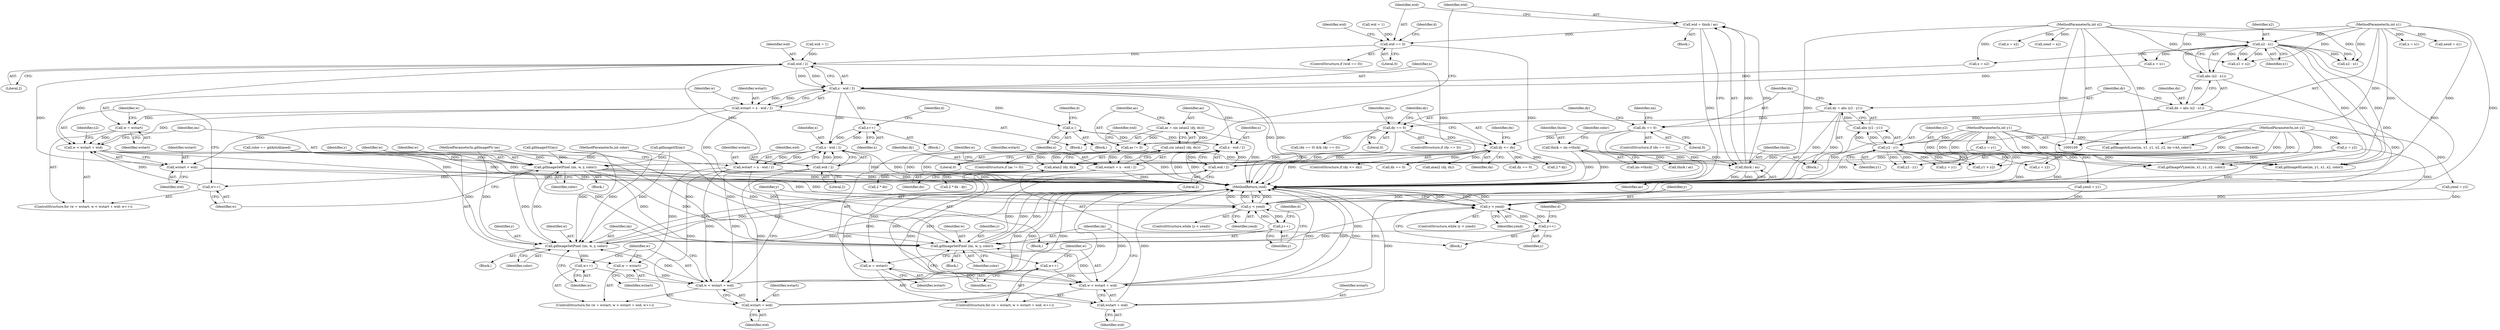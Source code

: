 digraph "0_php-src_c395c6e5d7e8df37a21265ff76e48fe75ceb5ae6?w=1_4@integer" {
"1000458" [label="(Call,wid = thick / as)"];
"1000460" [label="(Call,thick / as)"];
"1000132" [label="(Call,thick = im->thick)"];
"1000454" [label="(Call,as != 0)"];
"1000447" [label="(Call,as = sin (atan2 (dy, dx)))"];
"1000449" [label="(Call,sin (atan2 (dy, dx)))"];
"1000450" [label="(Call,atan2 (dy, dx))"];
"1000218" [label="(Call,dy <= dx)"];
"1000206" [label="(Call,dy == 0)"];
"1000186" [label="(Call,dy = abs (y2 - y1))"];
"1000188" [label="(Call,abs (y2 - y1))"];
"1000189" [label="(Call,y2 - y1)"];
"1000114" [label="(MethodParameterIn,int y2)"];
"1000112" [label="(MethodParameterIn,int y1)"];
"1000193" [label="(Call,dx == 0)"];
"1000180" [label="(Call,dx = abs (x2 - x1))"];
"1000182" [label="(Call,abs (x2 - x1))"];
"1000183" [label="(Call,x2 - x1)"];
"1000113" [label="(MethodParameterIn,int x2)"];
"1000111" [label="(MethodParameterIn,int x1)"];
"1000469" [label="(Call,wid == 0)"];
"1000531" [label="(Call,wid / 2)"];
"1000529" [label="(Call,x - wid / 2)"];
"1000527" [label="(Call,wstart = x - wid / 2)"];
"1000535" [label="(Call,w = wstart)"];
"1000538" [label="(Call,w < wstart + wid)"];
"1000546" [label="(Call,gdImageSetPixel (im, w, y, color))"];
"1000543" [label="(Call,w++)"];
"1000561" [label="(Call,y < yend)"];
"1000565" [label="(Call,y++)"];
"1000601" [label="(Call,gdImageSetPixel (im, w, y, color))"];
"1000598" [label="(Call,w++)"];
"1000593" [label="(Call,w < wstart + wid)"];
"1000609" [label="(Call,y < yend)"];
"1000613" [label="(Call,y++)"];
"1000649" [label="(Call,gdImageSetPixel (im, w, y, color))"];
"1000646" [label="(Call,w++)"];
"1000641" [label="(Call,w < wstart + wid)"];
"1000540" [label="(Call,wstart + wid)"];
"1000577" [label="(Call,x++)"];
"1000584" [label="(Call,x - wid / 2)"];
"1000582" [label="(Call,wstart = x - wid / 2)"];
"1000590" [label="(Call,w = wstart)"];
"1000595" [label="(Call,wstart + wid)"];
"1000625" [label="(Call,x--)"];
"1000632" [label="(Call,x - wid / 2)"];
"1000630" [label="(Call,wstart = x - wid / 2)"];
"1000638" [label="(Call,w = wstart)"];
"1000643" [label="(Call,wstart + wid)"];
"1000586" [label="(Call,wid / 2)"];
"1000634" [label="(Call,wid / 2)"];
"1000547" [label="(Identifier,im)"];
"1000639" [label="(Identifier,w)"];
"1000479" [label="(Call,2 * dx)"];
"1000195" [label="(Literal,0)"];
"1000600" [label="(Block,)"];
"1000563" [label="(Identifier,yend)"];
"1000110" [label="(MethodParameterIn,gdImagePtr im)"];
"1000583" [label="(Identifier,wstart)"];
"1000641" [label="(Call,w < wstart + wid)"];
"1000225" [label="(Identifier,dx)"];
"1000633" [label="(Identifier,x)"];
"1000450" [label="(Call,atan2 (dy, dx))"];
"1000649" [label="(Call,gdImageSetPixel (im, w, y, color))"];
"1000113" [label="(MethodParameterIn,int x2)"];
"1000604" [label="(Identifier,y)"];
"1000132" [label="(Call,thick = im->thick)"];
"1000180" [label="(Call,dx = abs (x2 - x1))"];
"1000653" [label="(Identifier,color)"];
"1000314" [label="(Call,xend = x2)"];
"1000543" [label="(Call,w++)"];
"1000585" [label="(Identifier,x)"];
"1000116" [label="(Block,)"];
"1000219" [label="(Identifier,dy)"];
"1000194" [label="(Identifier,dx)"];
"1000198" [label="(Identifier,im)"];
"1000176" [label="(Call,gdImageSY(im))"];
"1000580" [label="(Identifier,d)"];
"1000634" [label="(Call,wid / 2)"];
"1000469" [label="(Call,wid == 0)"];
"1000528" [label="(Identifier,wstart)"];
"1000632" [label="(Call,x - wid / 2)"];
"1000546" [label="(Call,gdImageSetPixel (im, w, y, color))"];
"1000603" [label="(Identifier,w)"];
"1000624" [label="(Block,)"];
"1000457" [label="(Block,)"];
"1000458" [label="(Call,wid = thick / as)"];
"1000188" [label="(Call,abs (y2 - y1))"];
"1000181" [label="(Identifier,dx)"];
"1000596" [label="(Identifier,wstart)"];
"1000654" [label="(MethodReturn,void)"];
"1000224" [label="(Call,dx == 0)"];
"1000587" [label="(Identifier,wid)"];
"1000182" [label="(Call,abs (x2 - x1))"];
"1000447" [label="(Call,as = sin (atan2 (dy, dx)))"];
"1000549" [label="(Identifier,y)"];
"1000534" [label="(ControlStructure,for (w = wstart; w < wstart + wid; w++))"];
"1000530" [label="(Identifier,x)"];
"1000595" [label="(Call,wstart + wid)"];
"1000240" [label="(Call,atan2 (dy, dx))"];
"1000594" [label="(Identifier,w)"];
"1000207" [label="(Identifier,dy)"];
"1000561" [label="(Call,y < yend)"];
"1000193" [label="(Call,dx == 0)"];
"1000651" [label="(Identifier,w)"];
"1000449" [label="(Call,sin (atan2 (dy, dx)))"];
"1000588" [label="(Literal,2)"];
"1000584" [label="(Call,x - wid / 2)"];
"1000496" [label="(Call,y1 > y2)"];
"1000544" [label="(Identifier,w)"];
"1000527" [label="(Call,wstart = x - wid / 2)"];
"1000545" [label="(Block,)"];
"1000636" [label="(Literal,2)"];
"1000536" [label="(Identifier,w)"];
"1000115" [label="(MethodParameterIn,int color)"];
"1000529" [label="(Call,x - wid / 2)"];
"1000532" [label="(Identifier,wid)"];
"1000220" [label="(Identifier,dx)"];
"1000474" [label="(Identifier,wid)"];
"1000593" [label="(Call,w < wstart + wid)"];
"1000503" [label="(Call,x = x2)"];
"1000644" [label="(Identifier,wstart)"];
"1000286" [label="(Call,x1 > x2)"];
"1000455" [label="(Identifier,as)"];
"1000111" [label="(MethodParameterIn,int x1)"];
"1000548" [label="(Identifier,w)"];
"1000133" [label="(Identifier,thick)"];
"1000227" [label="(Call,dy == 0)"];
"1000269" [label="(Call,2 * dy)"];
"1000531" [label="(Call,wid / 2)"];
"1000533" [label="(Literal,2)"];
"1000652" [label="(Identifier,y)"];
"1000538" [label="(Call,w < wstart + wid)"];
"1000578" [label="(Identifier,x)"];
"1000139" [label="(Identifier,color)"];
"1000456" [label="(Literal,0)"];
"1000592" [label="(Identifier,wstart)"];
"1000250" [label="(Call,thick / ac)"];
"1000576" [label="(Block,)"];
"1000613" [label="(Call,y++)"];
"1000191" [label="(Identifier,y1)"];
"1000612" [label="(Block,)"];
"1000608" [label="(ControlStructure,while (y < yend))"];
"1000192" [label="(ControlStructure,if (dx == 0))"];
"1000614" [label="(Identifier,y)"];
"1000647" [label="(Identifier,w)"];
"1000650" [label="(Identifier,im)"];
"1000555" [label="(Identifier,x2)"];
"1000206" [label="(Call,dy == 0)"];
"1000597" [label="(Identifier,wid)"];
"1000451" [label="(Identifier,dy)"];
"1000478" [label="(Call,2 * dx - dy)"];
"1000611" [label="(Identifier,yend)"];
"1000187" [label="(Identifier,dy)"];
"1000617" [label="(Identifier,d)"];
"1000640" [label="(Identifier,wstart)"];
"1000569" [label="(Identifier,d)"];
"1000473" [label="(Call,wid = 1)"];
"1000305" [label="(Call,x = x1)"];
"1000542" [label="(Identifier,wid)"];
"1000112" [label="(MethodParameterIn,int y1)"];
"1000218" [label="(Call,dy <= dx)"];
"1000164" [label="(Call,gdImageSX(im))"];
"1000582" [label="(Call,wstart = x - wid / 2)"];
"1000645" [label="(Identifier,wid)"];
"1000554" [label="(Call,x2 - x1)"];
"1000308" [label="(Call,y = y1)"];
"1000539" [label="(Identifier,w)"];
"1000577" [label="(Call,x++)"];
"1000465" [label="(Call,wid = 1)"];
"1000628" [label="(Identifier,d)"];
"1000197" [label="(Call,gdImageVLine(im, x1, y1, y2, color))"];
"1000470" [label="(Identifier,wid)"];
"1000630" [label="(Call,wstart = x - wid / 2)"];
"1000184" [label="(Identifier,x2)"];
"1000468" [label="(ControlStructure,if (wid == 0))"];
"1000471" [label="(Literal,0)"];
"1000500" [label="(Call,y = y2)"];
"1000625" [label="(Call,x--)"];
"1000638" [label="(Call,w = wstart)"];
"1000601" [label="(Call,gdImageSetPixel (im, w, y, color))"];
"1000643" [label="(Call,wstart + wid)"];
"1000631" [label="(Identifier,wstart)"];
"1000300" [label="(Call,xend = x1)"];
"1000186" [label="(Call,dy = abs (y2 - y1))"];
"1000293" [label="(Call,y = y2)"];
"1000521" [label="(Call,yend = y2)"];
"1000190" [label="(Identifier,y2)"];
"1000626" [label="(Identifier,x)"];
"1000453" [label="(ControlStructure,if (as != 0))"];
"1000562" [label="(Identifier,y)"];
"1000138" [label="(Call,color == gdAntiAliased)"];
"1000477" [label="(Identifier,d)"];
"1000223" [label="(Call,(dx == 0) && (dy == 0))"];
"1000208" [label="(Literal,0)"];
"1000646" [label="(Call,w++)"];
"1000590" [label="(Call,w = wstart)"];
"1000185" [label="(Identifier,x1)"];
"1000565" [label="(Call,y++)"];
"1000211" [label="(Identifier,im)"];
"1000541" [label="(Identifier,wstart)"];
"1000610" [label="(Identifier,y)"];
"1000183" [label="(Call,x2 - x1)"];
"1000290" [label="(Call,x = x2)"];
"1000114" [label="(MethodParameterIn,int y2)"];
"1000535" [label="(Call,w = wstart)"];
"1000589" [label="(ControlStructure,for (w = wstart; w < wstart + wid; w++))"];
"1000462" [label="(Identifier,as)"];
"1000506" [label="(Call,yend = y1)"];
"1000459" [label="(Identifier,wid)"];
"1000566" [label="(Identifier,y)"];
"1000515" [label="(Call,y = y1)"];
"1000550" [label="(Identifier,color)"];
"1000598" [label="(Call,w++)"];
"1000642" [label="(Identifier,w)"];
"1000205" [label="(ControlStructure,if (dy == 0))"];
"1000605" [label="(Identifier,color)"];
"1000609" [label="(Call,y < yend)"];
"1000452" [label="(Identifier,dx)"];
"1000586" [label="(Call,wid / 2)"];
"1000454" [label="(Call,as != 0)"];
"1000466" [label="(Identifier,wid)"];
"1000648" [label="(Block,)"];
"1000448" [label="(Identifier,as)"];
"1000210" [label="(Call,gdImageHLine(im, y1, x1, x2, color))"];
"1000560" [label="(ControlStructure,while (y < yend))"];
"1000518" [label="(Call,x = x1)"];
"1000599" [label="(Identifier,w)"];
"1000537" [label="(Identifier,wstart)"];
"1000142" [label="(Call,gdImageAALine(im, x1, y1, x2, y2, im->AA_color))"];
"1000591" [label="(Identifier,w)"];
"1000635" [label="(Identifier,wid)"];
"1000344" [label="(Call,y2 - y1)"];
"1000540" [label="(Call,wstart + wid)"];
"1000217" [label="(ControlStructure,if (dy <= dx))"];
"1000460" [label="(Call,thick / as)"];
"1000445" [label="(Block,)"];
"1000602" [label="(Identifier,im)"];
"1000461" [label="(Identifier,thick)"];
"1000564" [label="(Block,)"];
"1000189" [label="(Call,y2 - y1)"];
"1000637" [label="(ControlStructure,for (w = wstart; w < wstart + wid; w++))"];
"1000134" [label="(Call,im->thick)"];
"1000458" -> "1000457"  [label="AST: "];
"1000458" -> "1000460"  [label="CFG: "];
"1000459" -> "1000458"  [label="AST: "];
"1000460" -> "1000458"  [label="AST: "];
"1000470" -> "1000458"  [label="CFG: "];
"1000458" -> "1000654"  [label="DDG: "];
"1000460" -> "1000458"  [label="DDG: "];
"1000460" -> "1000458"  [label="DDG: "];
"1000458" -> "1000469"  [label="DDG: "];
"1000460" -> "1000462"  [label="CFG: "];
"1000461" -> "1000460"  [label="AST: "];
"1000462" -> "1000460"  [label="AST: "];
"1000460" -> "1000654"  [label="DDG: "];
"1000460" -> "1000654"  [label="DDG: "];
"1000132" -> "1000460"  [label="DDG: "];
"1000454" -> "1000460"  [label="DDG: "];
"1000132" -> "1000116"  [label="AST: "];
"1000132" -> "1000134"  [label="CFG: "];
"1000133" -> "1000132"  [label="AST: "];
"1000134" -> "1000132"  [label="AST: "];
"1000139" -> "1000132"  [label="CFG: "];
"1000132" -> "1000654"  [label="DDG: "];
"1000132" -> "1000654"  [label="DDG: "];
"1000132" -> "1000250"  [label="DDG: "];
"1000454" -> "1000453"  [label="AST: "];
"1000454" -> "1000456"  [label="CFG: "];
"1000455" -> "1000454"  [label="AST: "];
"1000456" -> "1000454"  [label="AST: "];
"1000459" -> "1000454"  [label="CFG: "];
"1000466" -> "1000454"  [label="CFG: "];
"1000454" -> "1000654"  [label="DDG: "];
"1000454" -> "1000654"  [label="DDG: "];
"1000447" -> "1000454"  [label="DDG: "];
"1000447" -> "1000445"  [label="AST: "];
"1000447" -> "1000449"  [label="CFG: "];
"1000448" -> "1000447"  [label="AST: "];
"1000449" -> "1000447"  [label="AST: "];
"1000455" -> "1000447"  [label="CFG: "];
"1000447" -> "1000654"  [label="DDG: "];
"1000449" -> "1000447"  [label="DDG: "];
"1000449" -> "1000450"  [label="CFG: "];
"1000450" -> "1000449"  [label="AST: "];
"1000449" -> "1000654"  [label="DDG: "];
"1000450" -> "1000449"  [label="DDG: "];
"1000450" -> "1000449"  [label="DDG: "];
"1000450" -> "1000452"  [label="CFG: "];
"1000451" -> "1000450"  [label="AST: "];
"1000452" -> "1000450"  [label="AST: "];
"1000218" -> "1000450"  [label="DDG: "];
"1000218" -> "1000450"  [label="DDG: "];
"1000450" -> "1000479"  [label="DDG: "];
"1000450" -> "1000478"  [label="DDG: "];
"1000218" -> "1000217"  [label="AST: "];
"1000218" -> "1000220"  [label="CFG: "];
"1000219" -> "1000218"  [label="AST: "];
"1000220" -> "1000218"  [label="AST: "];
"1000225" -> "1000218"  [label="CFG: "];
"1000448" -> "1000218"  [label="CFG: "];
"1000218" -> "1000654"  [label="DDG: "];
"1000206" -> "1000218"  [label="DDG: "];
"1000193" -> "1000218"  [label="DDG: "];
"1000218" -> "1000224"  [label="DDG: "];
"1000218" -> "1000227"  [label="DDG: "];
"1000218" -> "1000240"  [label="DDG: "];
"1000218" -> "1000269"  [label="DDG: "];
"1000206" -> "1000205"  [label="AST: "];
"1000206" -> "1000208"  [label="CFG: "];
"1000207" -> "1000206"  [label="AST: "];
"1000208" -> "1000206"  [label="AST: "];
"1000211" -> "1000206"  [label="CFG: "];
"1000219" -> "1000206"  [label="CFG: "];
"1000206" -> "1000654"  [label="DDG: "];
"1000206" -> "1000654"  [label="DDG: "];
"1000186" -> "1000206"  [label="DDG: "];
"1000206" -> "1000223"  [label="DDG: "];
"1000186" -> "1000116"  [label="AST: "];
"1000186" -> "1000188"  [label="CFG: "];
"1000187" -> "1000186"  [label="AST: "];
"1000188" -> "1000186"  [label="AST: "];
"1000194" -> "1000186"  [label="CFG: "];
"1000186" -> "1000654"  [label="DDG: "];
"1000186" -> "1000654"  [label="DDG: "];
"1000188" -> "1000186"  [label="DDG: "];
"1000188" -> "1000189"  [label="CFG: "];
"1000189" -> "1000188"  [label="AST: "];
"1000188" -> "1000654"  [label="DDG: "];
"1000189" -> "1000188"  [label="DDG: "];
"1000189" -> "1000188"  [label="DDG: "];
"1000189" -> "1000191"  [label="CFG: "];
"1000190" -> "1000189"  [label="AST: "];
"1000191" -> "1000189"  [label="AST: "];
"1000189" -> "1000654"  [label="DDG: "];
"1000114" -> "1000189"  [label="DDG: "];
"1000112" -> "1000189"  [label="DDG: "];
"1000189" -> "1000197"  [label="DDG: "];
"1000189" -> "1000197"  [label="DDG: "];
"1000189" -> "1000210"  [label="DDG: "];
"1000189" -> "1000293"  [label="DDG: "];
"1000189" -> "1000308"  [label="DDG: "];
"1000189" -> "1000344"  [label="DDG: "];
"1000189" -> "1000344"  [label="DDG: "];
"1000189" -> "1000496"  [label="DDG: "];
"1000189" -> "1000496"  [label="DDG: "];
"1000114" -> "1000109"  [label="AST: "];
"1000114" -> "1000654"  [label="DDG: "];
"1000114" -> "1000142"  [label="DDG: "];
"1000114" -> "1000197"  [label="DDG: "];
"1000114" -> "1000293"  [label="DDG: "];
"1000114" -> "1000344"  [label="DDG: "];
"1000114" -> "1000496"  [label="DDG: "];
"1000114" -> "1000500"  [label="DDG: "];
"1000114" -> "1000521"  [label="DDG: "];
"1000112" -> "1000109"  [label="AST: "];
"1000112" -> "1000654"  [label="DDG: "];
"1000112" -> "1000142"  [label="DDG: "];
"1000112" -> "1000197"  [label="DDG: "];
"1000112" -> "1000210"  [label="DDG: "];
"1000112" -> "1000308"  [label="DDG: "];
"1000112" -> "1000344"  [label="DDG: "];
"1000112" -> "1000496"  [label="DDG: "];
"1000112" -> "1000506"  [label="DDG: "];
"1000112" -> "1000515"  [label="DDG: "];
"1000193" -> "1000192"  [label="AST: "];
"1000193" -> "1000195"  [label="CFG: "];
"1000194" -> "1000193"  [label="AST: "];
"1000195" -> "1000193"  [label="AST: "];
"1000198" -> "1000193"  [label="CFG: "];
"1000207" -> "1000193"  [label="CFG: "];
"1000193" -> "1000654"  [label="DDG: "];
"1000193" -> "1000654"  [label="DDG: "];
"1000180" -> "1000193"  [label="DDG: "];
"1000180" -> "1000116"  [label="AST: "];
"1000180" -> "1000182"  [label="CFG: "];
"1000181" -> "1000180"  [label="AST: "];
"1000182" -> "1000180"  [label="AST: "];
"1000187" -> "1000180"  [label="CFG: "];
"1000180" -> "1000654"  [label="DDG: "];
"1000182" -> "1000180"  [label="DDG: "];
"1000182" -> "1000183"  [label="CFG: "];
"1000183" -> "1000182"  [label="AST: "];
"1000182" -> "1000654"  [label="DDG: "];
"1000183" -> "1000182"  [label="DDG: "];
"1000183" -> "1000182"  [label="DDG: "];
"1000183" -> "1000185"  [label="CFG: "];
"1000184" -> "1000183"  [label="AST: "];
"1000185" -> "1000183"  [label="AST: "];
"1000183" -> "1000654"  [label="DDG: "];
"1000113" -> "1000183"  [label="DDG: "];
"1000111" -> "1000183"  [label="DDG: "];
"1000183" -> "1000197"  [label="DDG: "];
"1000183" -> "1000210"  [label="DDG: "];
"1000183" -> "1000210"  [label="DDG: "];
"1000183" -> "1000286"  [label="DDG: "];
"1000183" -> "1000286"  [label="DDG: "];
"1000183" -> "1000503"  [label="DDG: "];
"1000183" -> "1000518"  [label="DDG: "];
"1000183" -> "1000554"  [label="DDG: "];
"1000183" -> "1000554"  [label="DDG: "];
"1000113" -> "1000109"  [label="AST: "];
"1000113" -> "1000654"  [label="DDG: "];
"1000113" -> "1000142"  [label="DDG: "];
"1000113" -> "1000210"  [label="DDG: "];
"1000113" -> "1000286"  [label="DDG: "];
"1000113" -> "1000290"  [label="DDG: "];
"1000113" -> "1000314"  [label="DDG: "];
"1000113" -> "1000503"  [label="DDG: "];
"1000113" -> "1000554"  [label="DDG: "];
"1000111" -> "1000109"  [label="AST: "];
"1000111" -> "1000654"  [label="DDG: "];
"1000111" -> "1000142"  [label="DDG: "];
"1000111" -> "1000197"  [label="DDG: "];
"1000111" -> "1000210"  [label="DDG: "];
"1000111" -> "1000286"  [label="DDG: "];
"1000111" -> "1000300"  [label="DDG: "];
"1000111" -> "1000305"  [label="DDG: "];
"1000111" -> "1000518"  [label="DDG: "];
"1000111" -> "1000554"  [label="DDG: "];
"1000469" -> "1000468"  [label="AST: "];
"1000469" -> "1000471"  [label="CFG: "];
"1000470" -> "1000469"  [label="AST: "];
"1000471" -> "1000469"  [label="AST: "];
"1000474" -> "1000469"  [label="CFG: "];
"1000477" -> "1000469"  [label="CFG: "];
"1000469" -> "1000654"  [label="DDG: "];
"1000465" -> "1000469"  [label="DDG: "];
"1000469" -> "1000531"  [label="DDG: "];
"1000531" -> "1000529"  [label="AST: "];
"1000531" -> "1000533"  [label="CFG: "];
"1000532" -> "1000531"  [label="AST: "];
"1000533" -> "1000531"  [label="AST: "];
"1000529" -> "1000531"  [label="CFG: "];
"1000531" -> "1000529"  [label="DDG: "];
"1000531" -> "1000529"  [label="DDG: "];
"1000473" -> "1000531"  [label="DDG: "];
"1000531" -> "1000538"  [label="DDG: "];
"1000531" -> "1000540"  [label="DDG: "];
"1000531" -> "1000586"  [label="DDG: "];
"1000531" -> "1000634"  [label="DDG: "];
"1000529" -> "1000527"  [label="AST: "];
"1000530" -> "1000529"  [label="AST: "];
"1000527" -> "1000529"  [label="CFG: "];
"1000529" -> "1000654"  [label="DDG: "];
"1000529" -> "1000654"  [label="DDG: "];
"1000529" -> "1000527"  [label="DDG: "];
"1000529" -> "1000527"  [label="DDG: "];
"1000518" -> "1000529"  [label="DDG: "];
"1000503" -> "1000529"  [label="DDG: "];
"1000529" -> "1000577"  [label="DDG: "];
"1000529" -> "1000584"  [label="DDG: "];
"1000529" -> "1000625"  [label="DDG: "];
"1000529" -> "1000632"  [label="DDG: "];
"1000527" -> "1000445"  [label="AST: "];
"1000528" -> "1000527"  [label="AST: "];
"1000536" -> "1000527"  [label="CFG: "];
"1000527" -> "1000654"  [label="DDG: "];
"1000527" -> "1000535"  [label="DDG: "];
"1000527" -> "1000538"  [label="DDG: "];
"1000527" -> "1000540"  [label="DDG: "];
"1000535" -> "1000534"  [label="AST: "];
"1000535" -> "1000537"  [label="CFG: "];
"1000536" -> "1000535"  [label="AST: "];
"1000537" -> "1000535"  [label="AST: "];
"1000539" -> "1000535"  [label="CFG: "];
"1000535" -> "1000538"  [label="DDG: "];
"1000538" -> "1000534"  [label="AST: "];
"1000538" -> "1000540"  [label="CFG: "];
"1000539" -> "1000538"  [label="AST: "];
"1000540" -> "1000538"  [label="AST: "];
"1000547" -> "1000538"  [label="CFG: "];
"1000555" -> "1000538"  [label="CFG: "];
"1000538" -> "1000654"  [label="DDG: "];
"1000538" -> "1000654"  [label="DDG: "];
"1000538" -> "1000654"  [label="DDG: "];
"1000543" -> "1000538"  [label="DDG: "];
"1000538" -> "1000546"  [label="DDG: "];
"1000546" -> "1000545"  [label="AST: "];
"1000546" -> "1000550"  [label="CFG: "];
"1000547" -> "1000546"  [label="AST: "];
"1000548" -> "1000546"  [label="AST: "];
"1000549" -> "1000546"  [label="AST: "];
"1000550" -> "1000546"  [label="AST: "];
"1000544" -> "1000546"  [label="CFG: "];
"1000546" -> "1000654"  [label="DDG: "];
"1000546" -> "1000654"  [label="DDG: "];
"1000546" -> "1000654"  [label="DDG: "];
"1000546" -> "1000543"  [label="DDG: "];
"1000176" -> "1000546"  [label="DDG: "];
"1000164" -> "1000546"  [label="DDG: "];
"1000110" -> "1000546"  [label="DDG: "];
"1000515" -> "1000546"  [label="DDG: "];
"1000500" -> "1000546"  [label="DDG: "];
"1000138" -> "1000546"  [label="DDG: "];
"1000115" -> "1000546"  [label="DDG: "];
"1000546" -> "1000561"  [label="DDG: "];
"1000546" -> "1000601"  [label="DDG: "];
"1000546" -> "1000601"  [label="DDG: "];
"1000546" -> "1000609"  [label="DDG: "];
"1000546" -> "1000649"  [label="DDG: "];
"1000546" -> "1000649"  [label="DDG: "];
"1000543" -> "1000534"  [label="AST: "];
"1000543" -> "1000544"  [label="CFG: "];
"1000544" -> "1000543"  [label="AST: "];
"1000539" -> "1000543"  [label="CFG: "];
"1000561" -> "1000560"  [label="AST: "];
"1000561" -> "1000563"  [label="CFG: "];
"1000562" -> "1000561"  [label="AST: "];
"1000563" -> "1000561"  [label="AST: "];
"1000566" -> "1000561"  [label="CFG: "];
"1000654" -> "1000561"  [label="CFG: "];
"1000561" -> "1000654"  [label="DDG: "];
"1000561" -> "1000654"  [label="DDG: "];
"1000561" -> "1000654"  [label="DDG: "];
"1000565" -> "1000561"  [label="DDG: "];
"1000515" -> "1000561"  [label="DDG: "];
"1000601" -> "1000561"  [label="DDG: "];
"1000500" -> "1000561"  [label="DDG: "];
"1000521" -> "1000561"  [label="DDG: "];
"1000506" -> "1000561"  [label="DDG: "];
"1000561" -> "1000565"  [label="DDG: "];
"1000565" -> "1000564"  [label="AST: "];
"1000565" -> "1000566"  [label="CFG: "];
"1000566" -> "1000565"  [label="AST: "];
"1000569" -> "1000565"  [label="CFG: "];
"1000565" -> "1000601"  [label="DDG: "];
"1000601" -> "1000600"  [label="AST: "];
"1000601" -> "1000605"  [label="CFG: "];
"1000602" -> "1000601"  [label="AST: "];
"1000603" -> "1000601"  [label="AST: "];
"1000604" -> "1000601"  [label="AST: "];
"1000605" -> "1000601"  [label="AST: "];
"1000599" -> "1000601"  [label="CFG: "];
"1000601" -> "1000654"  [label="DDG: "];
"1000601" -> "1000654"  [label="DDG: "];
"1000601" -> "1000654"  [label="DDG: "];
"1000601" -> "1000598"  [label="DDG: "];
"1000176" -> "1000601"  [label="DDG: "];
"1000164" -> "1000601"  [label="DDG: "];
"1000110" -> "1000601"  [label="DDG: "];
"1000593" -> "1000601"  [label="DDG: "];
"1000138" -> "1000601"  [label="DDG: "];
"1000115" -> "1000601"  [label="DDG: "];
"1000598" -> "1000589"  [label="AST: "];
"1000598" -> "1000599"  [label="CFG: "];
"1000599" -> "1000598"  [label="AST: "];
"1000594" -> "1000598"  [label="CFG: "];
"1000598" -> "1000593"  [label="DDG: "];
"1000593" -> "1000589"  [label="AST: "];
"1000593" -> "1000595"  [label="CFG: "];
"1000594" -> "1000593"  [label="AST: "];
"1000595" -> "1000593"  [label="AST: "];
"1000562" -> "1000593"  [label="CFG: "];
"1000602" -> "1000593"  [label="CFG: "];
"1000593" -> "1000654"  [label="DDG: "];
"1000593" -> "1000654"  [label="DDG: "];
"1000593" -> "1000654"  [label="DDG: "];
"1000590" -> "1000593"  [label="DDG: "];
"1000582" -> "1000593"  [label="DDG: "];
"1000586" -> "1000593"  [label="DDG: "];
"1000609" -> "1000608"  [label="AST: "];
"1000609" -> "1000611"  [label="CFG: "];
"1000610" -> "1000609"  [label="AST: "];
"1000611" -> "1000609"  [label="AST: "];
"1000614" -> "1000609"  [label="CFG: "];
"1000654" -> "1000609"  [label="CFG: "];
"1000609" -> "1000654"  [label="DDG: "];
"1000609" -> "1000654"  [label="DDG: "];
"1000609" -> "1000654"  [label="DDG: "];
"1000613" -> "1000609"  [label="DDG: "];
"1000649" -> "1000609"  [label="DDG: "];
"1000515" -> "1000609"  [label="DDG: "];
"1000500" -> "1000609"  [label="DDG: "];
"1000521" -> "1000609"  [label="DDG: "];
"1000506" -> "1000609"  [label="DDG: "];
"1000609" -> "1000613"  [label="DDG: "];
"1000613" -> "1000612"  [label="AST: "];
"1000613" -> "1000614"  [label="CFG: "];
"1000614" -> "1000613"  [label="AST: "];
"1000617" -> "1000613"  [label="CFG: "];
"1000613" -> "1000649"  [label="DDG: "];
"1000649" -> "1000648"  [label="AST: "];
"1000649" -> "1000653"  [label="CFG: "];
"1000650" -> "1000649"  [label="AST: "];
"1000651" -> "1000649"  [label="AST: "];
"1000652" -> "1000649"  [label="AST: "];
"1000653" -> "1000649"  [label="AST: "];
"1000647" -> "1000649"  [label="CFG: "];
"1000649" -> "1000654"  [label="DDG: "];
"1000649" -> "1000654"  [label="DDG: "];
"1000649" -> "1000654"  [label="DDG: "];
"1000649" -> "1000646"  [label="DDG: "];
"1000176" -> "1000649"  [label="DDG: "];
"1000164" -> "1000649"  [label="DDG: "];
"1000110" -> "1000649"  [label="DDG: "];
"1000641" -> "1000649"  [label="DDG: "];
"1000138" -> "1000649"  [label="DDG: "];
"1000115" -> "1000649"  [label="DDG: "];
"1000646" -> "1000637"  [label="AST: "];
"1000646" -> "1000647"  [label="CFG: "];
"1000647" -> "1000646"  [label="AST: "];
"1000642" -> "1000646"  [label="CFG: "];
"1000646" -> "1000641"  [label="DDG: "];
"1000641" -> "1000637"  [label="AST: "];
"1000641" -> "1000643"  [label="CFG: "];
"1000642" -> "1000641"  [label="AST: "];
"1000643" -> "1000641"  [label="AST: "];
"1000610" -> "1000641"  [label="CFG: "];
"1000650" -> "1000641"  [label="CFG: "];
"1000641" -> "1000654"  [label="DDG: "];
"1000641" -> "1000654"  [label="DDG: "];
"1000641" -> "1000654"  [label="DDG: "];
"1000638" -> "1000641"  [label="DDG: "];
"1000630" -> "1000641"  [label="DDG: "];
"1000634" -> "1000641"  [label="DDG: "];
"1000540" -> "1000542"  [label="CFG: "];
"1000541" -> "1000540"  [label="AST: "];
"1000542" -> "1000540"  [label="AST: "];
"1000540" -> "1000654"  [label="DDG: "];
"1000540" -> "1000654"  [label="DDG: "];
"1000577" -> "1000576"  [label="AST: "];
"1000577" -> "1000578"  [label="CFG: "];
"1000578" -> "1000577"  [label="AST: "];
"1000580" -> "1000577"  [label="CFG: "];
"1000584" -> "1000577"  [label="DDG: "];
"1000577" -> "1000584"  [label="DDG: "];
"1000584" -> "1000582"  [label="AST: "];
"1000584" -> "1000586"  [label="CFG: "];
"1000585" -> "1000584"  [label="AST: "];
"1000586" -> "1000584"  [label="AST: "];
"1000582" -> "1000584"  [label="CFG: "];
"1000584" -> "1000654"  [label="DDG: "];
"1000584" -> "1000654"  [label="DDG: "];
"1000584" -> "1000582"  [label="DDG: "];
"1000584" -> "1000582"  [label="DDG: "];
"1000586" -> "1000584"  [label="DDG: "];
"1000586" -> "1000584"  [label="DDG: "];
"1000582" -> "1000564"  [label="AST: "];
"1000583" -> "1000582"  [label="AST: "];
"1000591" -> "1000582"  [label="CFG: "];
"1000582" -> "1000654"  [label="DDG: "];
"1000582" -> "1000590"  [label="DDG: "];
"1000582" -> "1000595"  [label="DDG: "];
"1000590" -> "1000589"  [label="AST: "];
"1000590" -> "1000592"  [label="CFG: "];
"1000591" -> "1000590"  [label="AST: "];
"1000592" -> "1000590"  [label="AST: "];
"1000594" -> "1000590"  [label="CFG: "];
"1000595" -> "1000597"  [label="CFG: "];
"1000596" -> "1000595"  [label="AST: "];
"1000597" -> "1000595"  [label="AST: "];
"1000595" -> "1000654"  [label="DDG: "];
"1000595" -> "1000654"  [label="DDG: "];
"1000586" -> "1000595"  [label="DDG: "];
"1000625" -> "1000624"  [label="AST: "];
"1000625" -> "1000626"  [label="CFG: "];
"1000626" -> "1000625"  [label="AST: "];
"1000628" -> "1000625"  [label="CFG: "];
"1000632" -> "1000625"  [label="DDG: "];
"1000625" -> "1000632"  [label="DDG: "];
"1000632" -> "1000630"  [label="AST: "];
"1000632" -> "1000634"  [label="CFG: "];
"1000633" -> "1000632"  [label="AST: "];
"1000634" -> "1000632"  [label="AST: "];
"1000630" -> "1000632"  [label="CFG: "];
"1000632" -> "1000654"  [label="DDG: "];
"1000632" -> "1000654"  [label="DDG: "];
"1000632" -> "1000630"  [label="DDG: "];
"1000632" -> "1000630"  [label="DDG: "];
"1000634" -> "1000632"  [label="DDG: "];
"1000634" -> "1000632"  [label="DDG: "];
"1000630" -> "1000612"  [label="AST: "];
"1000631" -> "1000630"  [label="AST: "];
"1000639" -> "1000630"  [label="CFG: "];
"1000630" -> "1000654"  [label="DDG: "];
"1000630" -> "1000638"  [label="DDG: "];
"1000630" -> "1000643"  [label="DDG: "];
"1000638" -> "1000637"  [label="AST: "];
"1000638" -> "1000640"  [label="CFG: "];
"1000639" -> "1000638"  [label="AST: "];
"1000640" -> "1000638"  [label="AST: "];
"1000642" -> "1000638"  [label="CFG: "];
"1000643" -> "1000645"  [label="CFG: "];
"1000644" -> "1000643"  [label="AST: "];
"1000645" -> "1000643"  [label="AST: "];
"1000643" -> "1000654"  [label="DDG: "];
"1000643" -> "1000654"  [label="DDG: "];
"1000634" -> "1000643"  [label="DDG: "];
"1000586" -> "1000588"  [label="CFG: "];
"1000587" -> "1000586"  [label="AST: "];
"1000588" -> "1000586"  [label="AST: "];
"1000634" -> "1000636"  [label="CFG: "];
"1000635" -> "1000634"  [label="AST: "];
"1000636" -> "1000634"  [label="AST: "];
}
